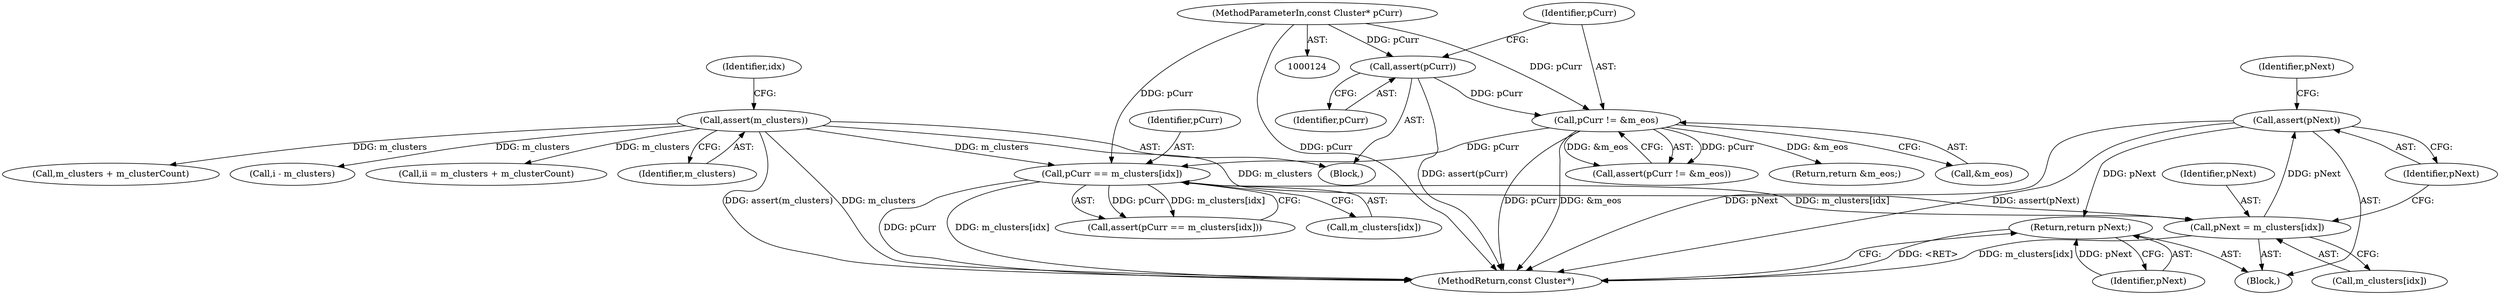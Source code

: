 digraph "0_Android_cc274e2abe8b2a6698a5c47d8aa4bb45f1f9538d_20@API" {
"1000175" [label="(Call,assert(pNext))"];
"1000170" [label="(Call,pNext = m_clusters[idx])"];
"1000156" [label="(Call,pCurr == m_clusters[idx])"];
"1000130" [label="(Call,pCurr != &m_eos)"];
"1000127" [label="(Call,assert(pCurr))"];
"1000125" [label="(MethodParameterIn,const Cluster* pCurr)"];
"1000134" [label="(Call,assert(m_clusters))"];
"1000189" [label="(Return,return pNext;)"];
"1000125" [label="(MethodParameterIn,const Cluster* pCurr)"];
"1000138" [label="(Identifier,idx)"];
"1000546" [label="(MethodReturn,const Cluster*)"];
"1000170" [label="(Call,pNext = m_clusters[idx])"];
"1000155" [label="(Call,assert(pCurr == m_clusters[idx]))"];
"1000180" [label="(Identifier,pNext)"];
"1000430" [label="(Call,m_clusters + m_clusterCount)"];
"1000156" [label="(Call,pCurr == m_clusters[idx])"];
"1000176" [label="(Identifier,pNext)"];
"1000157" [label="(Identifier,pCurr)"];
"1000519" [label="(Call,i - m_clusters)"];
"1000146" [label="(Block,)"];
"1000127" [label="(Call,assert(pCurr))"];
"1000158" [label="(Call,m_clusters[idx])"];
"1000189" [label="(Return,return pNext;)"];
"1000190" [label="(Identifier,pNext)"];
"1000129" [label="(Call,assert(pCurr != &m_eos))"];
"1000167" [label="(Return,return &m_eos;)"];
"1000428" [label="(Call,ii = m_clusters + m_clusterCount)"];
"1000126" [label="(Block,)"];
"1000130" [label="(Call,pCurr != &m_eos)"];
"1000134" [label="(Call,assert(m_clusters))"];
"1000132" [label="(Call,&m_eos)"];
"1000135" [label="(Identifier,m_clusters)"];
"1000171" [label="(Identifier,pNext)"];
"1000128" [label="(Identifier,pCurr)"];
"1000175" [label="(Call,assert(pNext))"];
"1000172" [label="(Call,m_clusters[idx])"];
"1000131" [label="(Identifier,pCurr)"];
"1000175" -> "1000146"  [label="AST: "];
"1000175" -> "1000176"  [label="CFG: "];
"1000176" -> "1000175"  [label="AST: "];
"1000180" -> "1000175"  [label="CFG: "];
"1000175" -> "1000546"  [label="DDG: pNext"];
"1000175" -> "1000546"  [label="DDG: assert(pNext)"];
"1000170" -> "1000175"  [label="DDG: pNext"];
"1000175" -> "1000189"  [label="DDG: pNext"];
"1000170" -> "1000146"  [label="AST: "];
"1000170" -> "1000172"  [label="CFG: "];
"1000171" -> "1000170"  [label="AST: "];
"1000172" -> "1000170"  [label="AST: "];
"1000176" -> "1000170"  [label="CFG: "];
"1000170" -> "1000546"  [label="DDG: m_clusters[idx]"];
"1000156" -> "1000170"  [label="DDG: m_clusters[idx]"];
"1000134" -> "1000170"  [label="DDG: m_clusters"];
"1000156" -> "1000155"  [label="AST: "];
"1000156" -> "1000158"  [label="CFG: "];
"1000157" -> "1000156"  [label="AST: "];
"1000158" -> "1000156"  [label="AST: "];
"1000155" -> "1000156"  [label="CFG: "];
"1000156" -> "1000546"  [label="DDG: pCurr"];
"1000156" -> "1000546"  [label="DDG: m_clusters[idx]"];
"1000156" -> "1000155"  [label="DDG: pCurr"];
"1000156" -> "1000155"  [label="DDG: m_clusters[idx]"];
"1000130" -> "1000156"  [label="DDG: pCurr"];
"1000125" -> "1000156"  [label="DDG: pCurr"];
"1000134" -> "1000156"  [label="DDG: m_clusters"];
"1000130" -> "1000129"  [label="AST: "];
"1000130" -> "1000132"  [label="CFG: "];
"1000131" -> "1000130"  [label="AST: "];
"1000132" -> "1000130"  [label="AST: "];
"1000129" -> "1000130"  [label="CFG: "];
"1000130" -> "1000546"  [label="DDG: &m_eos"];
"1000130" -> "1000546"  [label="DDG: pCurr"];
"1000130" -> "1000129"  [label="DDG: pCurr"];
"1000130" -> "1000129"  [label="DDG: &m_eos"];
"1000127" -> "1000130"  [label="DDG: pCurr"];
"1000125" -> "1000130"  [label="DDG: pCurr"];
"1000130" -> "1000167"  [label="DDG: &m_eos"];
"1000127" -> "1000126"  [label="AST: "];
"1000127" -> "1000128"  [label="CFG: "];
"1000128" -> "1000127"  [label="AST: "];
"1000131" -> "1000127"  [label="CFG: "];
"1000127" -> "1000546"  [label="DDG: assert(pCurr)"];
"1000125" -> "1000127"  [label="DDG: pCurr"];
"1000125" -> "1000124"  [label="AST: "];
"1000125" -> "1000546"  [label="DDG: pCurr"];
"1000134" -> "1000126"  [label="AST: "];
"1000134" -> "1000135"  [label="CFG: "];
"1000135" -> "1000134"  [label="AST: "];
"1000138" -> "1000134"  [label="CFG: "];
"1000134" -> "1000546"  [label="DDG: assert(m_clusters)"];
"1000134" -> "1000546"  [label="DDG: m_clusters"];
"1000134" -> "1000428"  [label="DDG: m_clusters"];
"1000134" -> "1000430"  [label="DDG: m_clusters"];
"1000134" -> "1000519"  [label="DDG: m_clusters"];
"1000189" -> "1000146"  [label="AST: "];
"1000189" -> "1000190"  [label="CFG: "];
"1000190" -> "1000189"  [label="AST: "];
"1000546" -> "1000189"  [label="CFG: "];
"1000189" -> "1000546"  [label="DDG: <RET>"];
"1000190" -> "1000189"  [label="DDG: pNext"];
}
